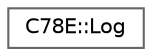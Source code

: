 digraph "Graphical Class Hierarchy"
{
 // LATEX_PDF_SIZE
  bgcolor="transparent";
  edge [fontname=Helvetica,fontsize=10,labelfontname=Helvetica,labelfontsize=10];
  node [fontname=Helvetica,fontsize=10,shape=box,height=0.2,width=0.4];
  rankdir="LR";
  Node0 [id="Node000000",label="C78E::Log",height=0.2,width=0.4,color="grey40", fillcolor="white", style="filled",URL="$d6/d15/class_c78_e_1_1_log.html",tooltip=" "];
}
